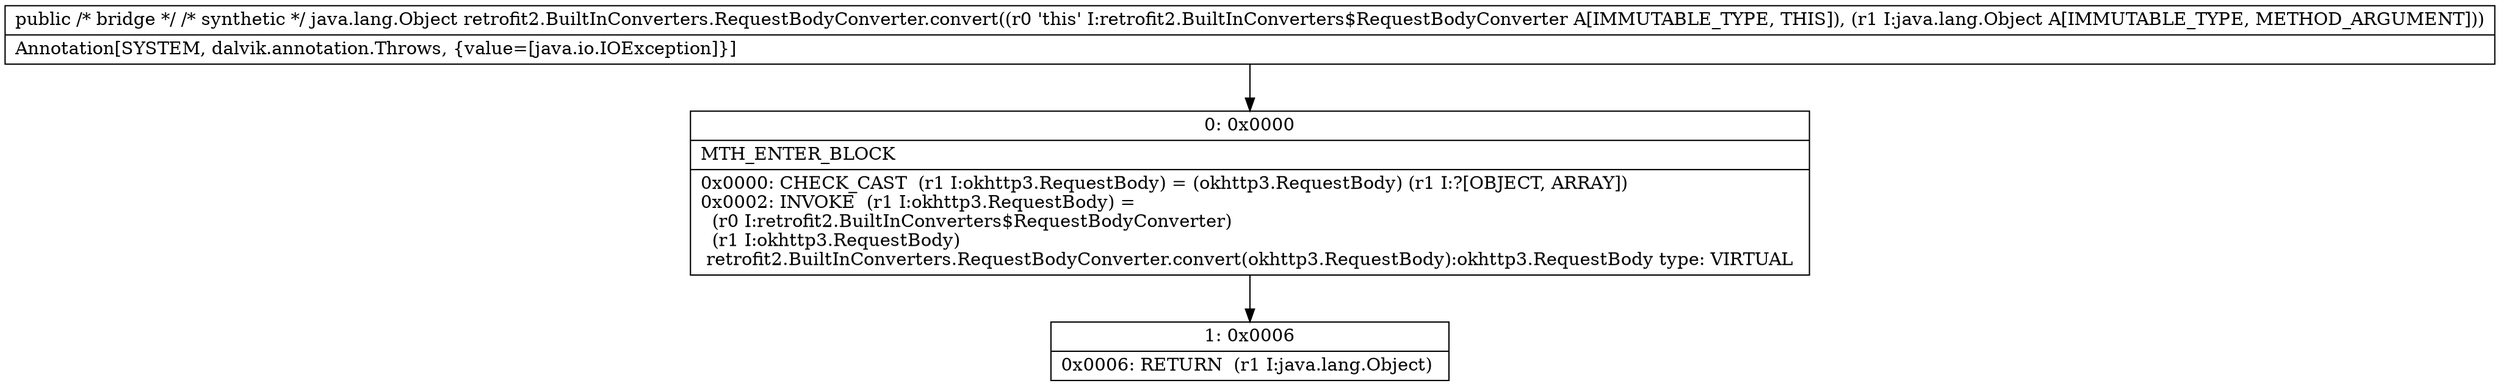 digraph "CFG forretrofit2.BuiltInConverters.RequestBodyConverter.convert(Ljava\/lang\/Object;)Ljava\/lang\/Object;" {
Node_0 [shape=record,label="{0\:\ 0x0000|MTH_ENTER_BLOCK\l|0x0000: CHECK_CAST  (r1 I:okhttp3.RequestBody) = (okhttp3.RequestBody) (r1 I:?[OBJECT, ARRAY]) \l0x0002: INVOKE  (r1 I:okhttp3.RequestBody) = \l  (r0 I:retrofit2.BuiltInConverters$RequestBodyConverter)\l  (r1 I:okhttp3.RequestBody)\l retrofit2.BuiltInConverters.RequestBodyConverter.convert(okhttp3.RequestBody):okhttp3.RequestBody type: VIRTUAL \l}"];
Node_1 [shape=record,label="{1\:\ 0x0006|0x0006: RETURN  (r1 I:java.lang.Object) \l}"];
MethodNode[shape=record,label="{public \/* bridge *\/ \/* synthetic *\/ java.lang.Object retrofit2.BuiltInConverters.RequestBodyConverter.convert((r0 'this' I:retrofit2.BuiltInConverters$RequestBodyConverter A[IMMUTABLE_TYPE, THIS]), (r1 I:java.lang.Object A[IMMUTABLE_TYPE, METHOD_ARGUMENT]))  | Annotation[SYSTEM, dalvik.annotation.Throws, \{value=[java.io.IOException]\}]\l}"];
MethodNode -> Node_0;
Node_0 -> Node_1;
}

